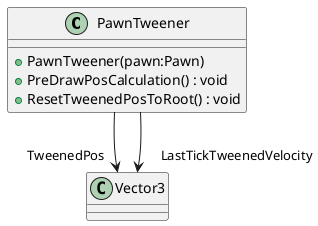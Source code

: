 @startuml
class PawnTweener {
    + PawnTweener(pawn:Pawn)
    + PreDrawPosCalculation() : void
    + ResetTweenedPosToRoot() : void
}
PawnTweener --> "TweenedPos" Vector3
PawnTweener --> "LastTickTweenedVelocity" Vector3
@enduml
